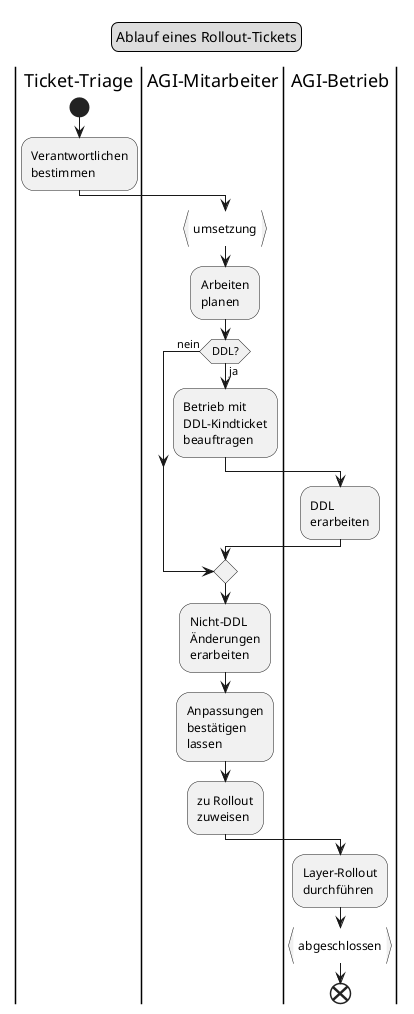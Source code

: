 @startuml
legend top
	Ablauf eines Rollout-Tickets
end legend
|Ticket-Triage|
start
:Verantwortlichen
bestimmen;
|AGI-Mitarbeiter|

:umsetzung}

:Arbeiten
planen;

if (DDL?) then (nein)

else (ja)

:Betrieb mit
DDL-Kindticket
beauftragen;

|AGI-Betrieb|

:DDL
erarbeiten;

endif

|AGI-Mitarbeiter|

:Nicht-DDL
Änderungen
erarbeiten;

:Anpassungen
bestätigen
lassen;

:zu Rollout
zuweisen;

|AGI-Betrieb|
:Layer-Rollout
durchführen;

:abgeschlossen}

end
@enduml